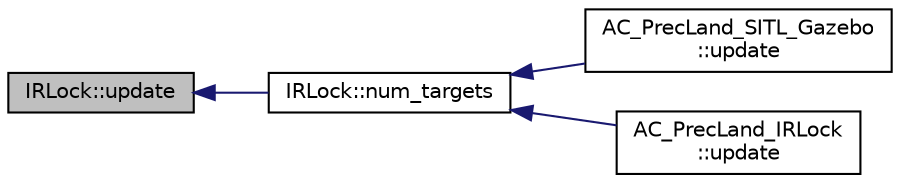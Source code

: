 digraph "IRLock::update"
{
 // INTERACTIVE_SVG=YES
  edge [fontname="Helvetica",fontsize="10",labelfontname="Helvetica",labelfontsize="10"];
  node [fontname="Helvetica",fontsize="10",shape=record];
  rankdir="LR";
  Node1 [label="IRLock::update",height=0.2,width=0.4,color="black", fillcolor="grey75", style="filled", fontcolor="black"];
  Node1 -> Node2 [dir="back",color="midnightblue",fontsize="10",style="solid",fontname="Helvetica"];
  Node2 [label="IRLock::num_targets",height=0.2,width=0.4,color="black", fillcolor="white", style="filled",URL="$classIRLock.html#a9a269e9f5f31fdb8167cf57666f2f63c"];
  Node2 -> Node3 [dir="back",color="midnightblue",fontsize="10",style="solid",fontname="Helvetica"];
  Node3 [label="AC_PrecLand_SITL_Gazebo\l::update",height=0.2,width=0.4,color="black", fillcolor="white", style="filled",URL="$classAC__PrecLand__SITL__Gazebo.html#ada9719b519b5fd13af121f0fd9e046cb"];
  Node2 -> Node4 [dir="back",color="midnightblue",fontsize="10",style="solid",fontname="Helvetica"];
  Node4 [label="AC_PrecLand_IRLock\l::update",height=0.2,width=0.4,color="black", fillcolor="white", style="filled",URL="$classAC__PrecLand__IRLock.html#a527deb084eab47e840f8575085394b71"];
}
